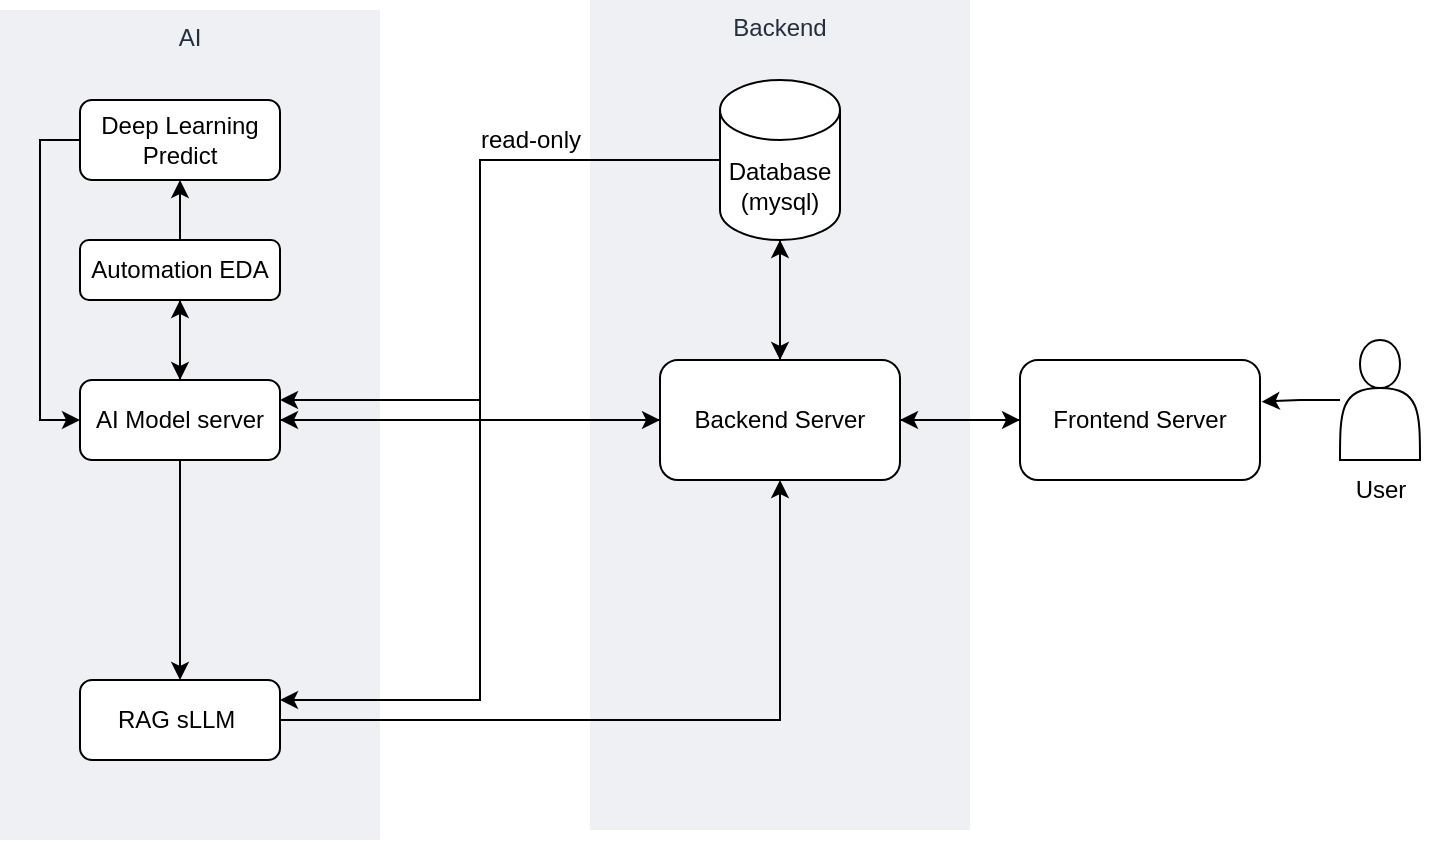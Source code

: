 <mxfile version="26.2.5">
  <diagram id="Ht1M8jgEwFfnCIfOTk4-" name="Page-1">
    <mxGraphModel dx="948" dy="572" grid="1" gridSize="10" guides="1" tooltips="1" connect="1" arrows="1" fold="1" page="1" pageScale="1" pageWidth="827" pageHeight="1169" background="none" math="0" shadow="0">
      <root>
        <mxCell id="0" />
        <mxCell id="1" parent="0" />
        <mxCell id="U0234lUq_5A5ovXBIxbo-61" value="Backend" style="fillColor=#EFF0F3;strokeColor=none;dashed=0;verticalAlign=top;fontStyle=0;fontColor=#232F3D;whiteSpace=wrap;html=1;" vertex="1" parent="1">
          <mxGeometry x="375" y="170" width="190" height="415" as="geometry" />
        </mxCell>
        <mxCell id="U0234lUq_5A5ovXBIxbo-60" value="AI" style="fillColor=#EFF0F3;strokeColor=none;dashed=0;verticalAlign=top;fontStyle=0;fontColor=#232F3D;whiteSpace=wrap;html=1;" vertex="1" parent="1">
          <mxGeometry x="80" y="175" width="190" height="415" as="geometry" />
        </mxCell>
        <mxCell id="U0234lUq_5A5ovXBIxbo-42" style="edgeStyle=orthogonalEdgeStyle;rounded=0;orthogonalLoop=1;jettySize=auto;html=1;entryX=1;entryY=0.5;entryDx=0;entryDy=0;" edge="1" parent="1" source="U0234lUq_5A5ovXBIxbo-18" target="U0234lUq_5A5ovXBIxbo-33">
          <mxGeometry relative="1" as="geometry" />
        </mxCell>
        <mxCell id="U0234lUq_5A5ovXBIxbo-50" style="edgeStyle=orthogonalEdgeStyle;rounded=0;orthogonalLoop=1;jettySize=auto;html=1;entryX=0;entryY=0.5;entryDx=0;entryDy=0;" edge="1" parent="1" source="U0234lUq_5A5ovXBIxbo-18" target="U0234lUq_5A5ovXBIxbo-49">
          <mxGeometry relative="1" as="geometry" />
        </mxCell>
        <mxCell id="U0234lUq_5A5ovXBIxbo-18" value="Backend Server" style="rounded=1;whiteSpace=wrap;html=1;" vertex="1" parent="1">
          <mxGeometry x="410" y="350" width="120" height="60" as="geometry" />
        </mxCell>
        <mxCell id="U0234lUq_5A5ovXBIxbo-40" style="edgeStyle=orthogonalEdgeStyle;rounded=0;orthogonalLoop=1;jettySize=auto;html=1;" edge="1" parent="1" source="U0234lUq_5A5ovXBIxbo-21" target="U0234lUq_5A5ovXBIxbo-18">
          <mxGeometry relative="1" as="geometry" />
        </mxCell>
        <mxCell id="U0234lUq_5A5ovXBIxbo-62" style="edgeStyle=orthogonalEdgeStyle;rounded=0;orthogonalLoop=1;jettySize=auto;html=1;entryX=1;entryY=0.25;entryDx=0;entryDy=0;" edge="1" parent="1" source="U0234lUq_5A5ovXBIxbo-21" target="U0234lUq_5A5ovXBIxbo-33">
          <mxGeometry relative="1" as="geometry">
            <Array as="points">
              <mxPoint x="320" y="250" />
              <mxPoint x="320" y="370" />
            </Array>
          </mxGeometry>
        </mxCell>
        <mxCell id="U0234lUq_5A5ovXBIxbo-66" style="edgeStyle=orthogonalEdgeStyle;rounded=0;orthogonalLoop=1;jettySize=auto;html=1;entryX=1;entryY=0.25;entryDx=0;entryDy=0;" edge="1" parent="1" source="U0234lUq_5A5ovXBIxbo-21" target="U0234lUq_5A5ovXBIxbo-29">
          <mxGeometry relative="1" as="geometry">
            <Array as="points">
              <mxPoint x="320" y="250" />
              <mxPoint x="320" y="520" />
            </Array>
          </mxGeometry>
        </mxCell>
        <mxCell id="U0234lUq_5A5ovXBIxbo-21" value="Database&lt;div&gt;(mysql)&lt;/div&gt;" style="shape=cylinder3;whiteSpace=wrap;html=1;boundedLbl=1;backgroundOutline=1;size=15;" vertex="1" parent="1">
          <mxGeometry x="440" y="210" width="60" height="80" as="geometry" />
        </mxCell>
        <mxCell id="U0234lUq_5A5ovXBIxbo-31" style="edgeStyle=orthogonalEdgeStyle;rounded=0;orthogonalLoop=1;jettySize=auto;html=1;entryX=0.5;entryY=1;entryDx=0;entryDy=0;" edge="1" parent="1" source="U0234lUq_5A5ovXBIxbo-29" target="U0234lUq_5A5ovXBIxbo-18">
          <mxGeometry relative="1" as="geometry" />
        </mxCell>
        <mxCell id="U0234lUq_5A5ovXBIxbo-29" value="RAG sLLM&amp;nbsp;" style="rounded=1;whiteSpace=wrap;html=1;" vertex="1" parent="1">
          <mxGeometry x="120" y="510" width="100" height="40" as="geometry" />
        </mxCell>
        <mxCell id="U0234lUq_5A5ovXBIxbo-58" style="edgeStyle=orthogonalEdgeStyle;rounded=0;orthogonalLoop=1;jettySize=auto;html=1;entryX=0;entryY=0.5;entryDx=0;entryDy=0;" edge="1" parent="1" source="U0234lUq_5A5ovXBIxbo-32" target="U0234lUq_5A5ovXBIxbo-33">
          <mxGeometry relative="1" as="geometry">
            <Array as="points">
              <mxPoint x="100" y="240" />
              <mxPoint x="100" y="380" />
            </Array>
          </mxGeometry>
        </mxCell>
        <mxCell id="U0234lUq_5A5ovXBIxbo-32" value="&lt;div&gt;&lt;br&gt;&lt;/div&gt;Deep Learning Predict&lt;div&gt;&lt;br&gt;&lt;/div&gt;" style="rounded=1;whiteSpace=wrap;html=1;" vertex="1" parent="1">
          <mxGeometry x="120" y="220" width="100" height="40" as="geometry" />
        </mxCell>
        <mxCell id="U0234lUq_5A5ovXBIxbo-38" style="edgeStyle=orthogonalEdgeStyle;rounded=0;orthogonalLoop=1;jettySize=auto;html=1;" edge="1" parent="1" source="U0234lUq_5A5ovXBIxbo-33" target="U0234lUq_5A5ovXBIxbo-29">
          <mxGeometry relative="1" as="geometry" />
        </mxCell>
        <mxCell id="U0234lUq_5A5ovXBIxbo-45" style="edgeStyle=orthogonalEdgeStyle;rounded=0;orthogonalLoop=1;jettySize=auto;html=1;entryX=0.5;entryY=1;entryDx=0;entryDy=0;" edge="1" parent="1" source="U0234lUq_5A5ovXBIxbo-33" target="U0234lUq_5A5ovXBIxbo-44">
          <mxGeometry relative="1" as="geometry" />
        </mxCell>
        <mxCell id="U0234lUq_5A5ovXBIxbo-55" style="edgeStyle=orthogonalEdgeStyle;rounded=0;orthogonalLoop=1;jettySize=auto;html=1;" edge="1" parent="1" source="U0234lUq_5A5ovXBIxbo-33" target="U0234lUq_5A5ovXBIxbo-18">
          <mxGeometry relative="1" as="geometry" />
        </mxCell>
        <mxCell id="U0234lUq_5A5ovXBIxbo-33" value="AI Model server" style="rounded=1;whiteSpace=wrap;html=1;" vertex="1" parent="1">
          <mxGeometry x="120" y="360" width="100" height="40" as="geometry" />
        </mxCell>
        <mxCell id="U0234lUq_5A5ovXBIxbo-41" style="edgeStyle=orthogonalEdgeStyle;rounded=0;orthogonalLoop=1;jettySize=auto;html=1;entryX=0.5;entryY=1;entryDx=0;entryDy=0;entryPerimeter=0;" edge="1" parent="1" source="U0234lUq_5A5ovXBIxbo-18" target="U0234lUq_5A5ovXBIxbo-21">
          <mxGeometry relative="1" as="geometry" />
        </mxCell>
        <mxCell id="U0234lUq_5A5ovXBIxbo-47" style="edgeStyle=orthogonalEdgeStyle;rounded=0;orthogonalLoop=1;jettySize=auto;html=1;entryX=0.5;entryY=1;entryDx=0;entryDy=0;" edge="1" parent="1" source="U0234lUq_5A5ovXBIxbo-44" target="U0234lUq_5A5ovXBIxbo-32">
          <mxGeometry relative="1" as="geometry" />
        </mxCell>
        <mxCell id="U0234lUq_5A5ovXBIxbo-56" style="edgeStyle=orthogonalEdgeStyle;rounded=0;orthogonalLoop=1;jettySize=auto;html=1;" edge="1" parent="1" source="U0234lUq_5A5ovXBIxbo-44" target="U0234lUq_5A5ovXBIxbo-33">
          <mxGeometry relative="1" as="geometry" />
        </mxCell>
        <mxCell id="U0234lUq_5A5ovXBIxbo-44" value="Automation EDA" style="rounded=1;whiteSpace=wrap;html=1;" vertex="1" parent="1">
          <mxGeometry x="120" y="290" width="100" height="30" as="geometry" />
        </mxCell>
        <mxCell id="U0234lUq_5A5ovXBIxbo-54" style="edgeStyle=orthogonalEdgeStyle;rounded=0;orthogonalLoop=1;jettySize=auto;html=1;entryX=1;entryY=0.5;entryDx=0;entryDy=0;" edge="1" parent="1" source="U0234lUq_5A5ovXBIxbo-49" target="U0234lUq_5A5ovXBIxbo-18">
          <mxGeometry relative="1" as="geometry" />
        </mxCell>
        <mxCell id="U0234lUq_5A5ovXBIxbo-49" value="Frontend Server" style="rounded=1;whiteSpace=wrap;html=1;" vertex="1" parent="1">
          <mxGeometry x="590" y="350" width="120" height="60" as="geometry" />
        </mxCell>
        <mxCell id="U0234lUq_5A5ovXBIxbo-51" value="" style="shape=actor;whiteSpace=wrap;html=1;" vertex="1" parent="1">
          <mxGeometry x="750" y="340" width="40" height="60" as="geometry" />
        </mxCell>
        <mxCell id="U0234lUq_5A5ovXBIxbo-52" value="User" style="text;html=1;align=center;verticalAlign=middle;resizable=0;points=[];autosize=1;strokeColor=none;fillColor=none;" vertex="1" parent="1">
          <mxGeometry x="745" y="400" width="50" height="30" as="geometry" />
        </mxCell>
        <mxCell id="U0234lUq_5A5ovXBIxbo-53" style="edgeStyle=orthogonalEdgeStyle;rounded=0;orthogonalLoop=1;jettySize=auto;html=1;entryX=1.007;entryY=0.347;entryDx=0;entryDy=0;entryPerimeter=0;" edge="1" parent="1" source="U0234lUq_5A5ovXBIxbo-51" target="U0234lUq_5A5ovXBIxbo-49">
          <mxGeometry relative="1" as="geometry" />
        </mxCell>
        <mxCell id="U0234lUq_5A5ovXBIxbo-63" value="read-only" style="text;html=1;align=center;verticalAlign=middle;resizable=0;points=[];autosize=1;strokeColor=none;fillColor=none;" vertex="1" parent="1">
          <mxGeometry x="310" y="225" width="70" height="30" as="geometry" />
        </mxCell>
      </root>
    </mxGraphModel>
  </diagram>
</mxfile>
